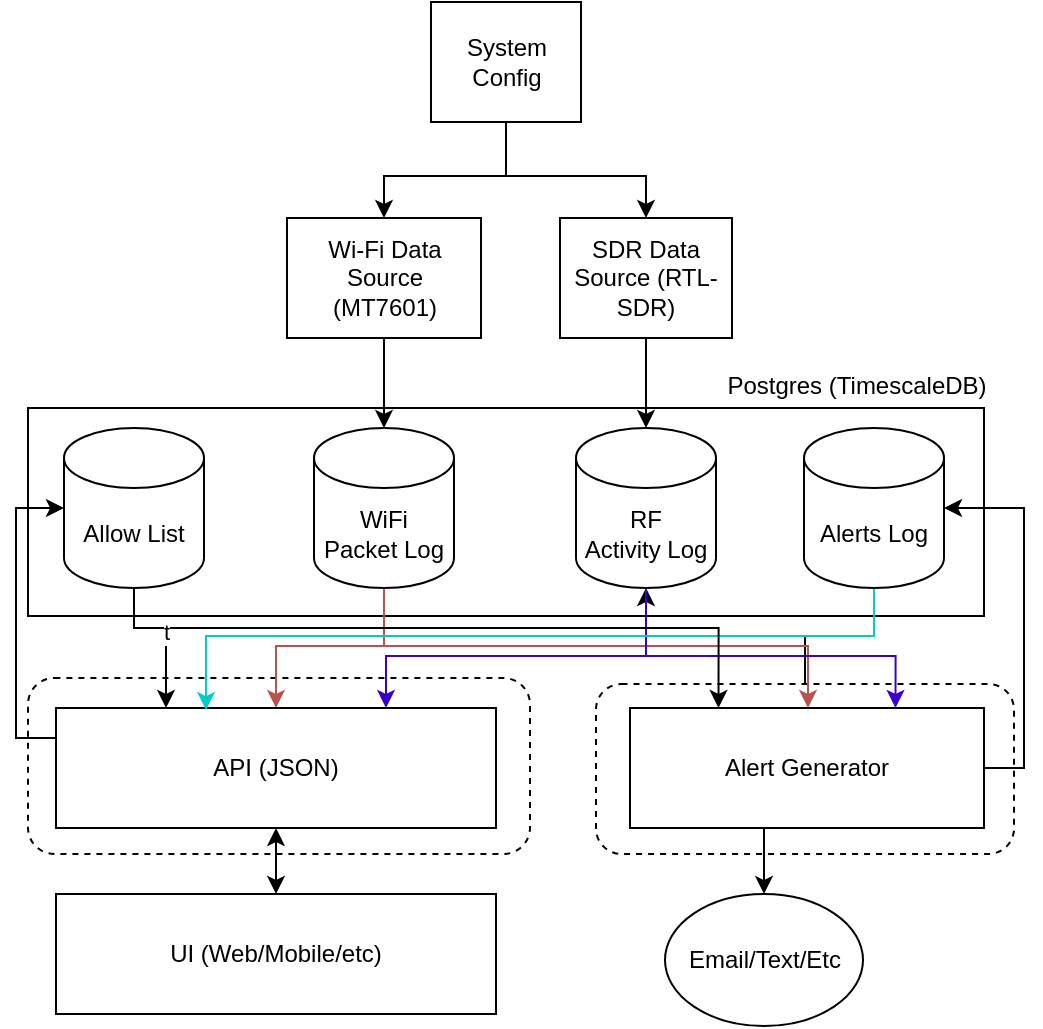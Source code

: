 <mxfile version="15.8.7" type="device"><diagram id="eqDL33xi8doZm6YM4PdJ" name="Page-1"><mxGraphModel dx="788" dy="560" grid="0" gridSize="10" guides="1" tooltips="1" connect="1" arrows="1" fold="1" page="1" pageScale="1" pageWidth="850" pageHeight="1100" math="0" shadow="0"><root><mxCell id="0"/><mxCell id="1" parent="0"/><mxCell id="TE73iQf6DmQ8VXEI7FIY-11" value="" style="rounded=0;whiteSpace=wrap;html=1;" parent="1" vertex="1"><mxGeometry x="282" y="320" width="478" height="104" as="geometry"/></mxCell><mxCell id="TE73iQf6DmQ8VXEI7FIY-71" value="" style="rounded=1;whiteSpace=wrap;html=1;fillColor=none;dashed=1;" parent="1" vertex="1"><mxGeometry x="282" y="455" width="251" height="88" as="geometry"/></mxCell><mxCell id="907xHws2Yy_oi7zNxwVA-9" value="" style="edgeStyle=orthogonalEdgeStyle;rounded=0;orthogonalLoop=1;jettySize=auto;html=1;" edge="1" parent="1" source="TE73iQf6DmQ8VXEI7FIY-72" target="TE73iQf6DmQ8VXEI7FIY-53"><mxGeometry relative="1" as="geometry"/></mxCell><mxCell id="TE73iQf6DmQ8VXEI7FIY-72" value="" style="rounded=1;whiteSpace=wrap;html=1;fillColor=none;dashed=1;" parent="1" vertex="1"><mxGeometry x="566" y="458" width="209" height="85" as="geometry"/></mxCell><mxCell id="TE73iQf6DmQ8VXEI7FIY-20" value="" style="edgeStyle=orthogonalEdgeStyle;rounded=0;orthogonalLoop=1;jettySize=auto;html=1;entryX=0.5;entryY=0;entryDx=0;entryDy=0;entryPerimeter=0;" parent="1" source="TE73iQf6DmQ8VXEI7FIY-2" target="TE73iQf6DmQ8VXEI7FIY-10" edge="1"><mxGeometry relative="1" as="geometry"><mxPoint x="390" y="200" as="targetPoint"/></mxGeometry></mxCell><mxCell id="TE73iQf6DmQ8VXEI7FIY-2" value="Wi-Fi Data Source&lt;br&gt;(MT7601)" style="rounded=0;whiteSpace=wrap;html=1;" parent="1" vertex="1"><mxGeometry x="411.5" y="225" width="97" height="60" as="geometry"/></mxCell><mxCell id="TE73iQf6DmQ8VXEI7FIY-26" style="edgeStyle=orthogonalEdgeStyle;rounded=0;orthogonalLoop=1;jettySize=auto;html=1;exitX=0.5;exitY=1;exitDx=0;exitDy=0;entryX=0.5;entryY=0;entryDx=0;entryDy=0;entryPerimeter=0;" parent="1" source="TE73iQf6DmQ8VXEI7FIY-3" target="TE73iQf6DmQ8VXEI7FIY-53" edge="1"><mxGeometry relative="1" as="geometry"><mxPoint x="610" y="200" as="targetPoint"/></mxGeometry></mxCell><mxCell id="TE73iQf6DmQ8VXEI7FIY-3" value="SDR Data Source (RTL-SDR)" style="rounded=0;whiteSpace=wrap;html=1;" parent="1" vertex="1"><mxGeometry x="548" y="225" width="86" height="60" as="geometry"/></mxCell><mxCell id="TE73iQf6DmQ8VXEI7FIY-40" style="edgeStyle=orthogonalEdgeStyle;rounded=0;orthogonalLoop=1;jettySize=auto;html=1;exitX=1;exitY=0.5;exitDx=0;exitDy=0;entryX=1;entryY=0.5;entryDx=0;entryDy=0;entryPerimeter=0;" parent="1" source="TE73iQf6DmQ8VXEI7FIY-19" target="TE73iQf6DmQ8VXEI7FIY-23" edge="1"><mxGeometry relative="1" as="geometry"/></mxCell><mxCell id="TE73iQf6DmQ8VXEI7FIY-56" style="edgeStyle=orthogonalEdgeStyle;rounded=0;orthogonalLoop=1;jettySize=auto;html=1;exitX=0.5;exitY=1;exitDx=0;exitDy=0;entryX=0.5;entryY=0;entryDx=0;entryDy=0;" parent="1" source="TE73iQf6DmQ8VXEI7FIY-19" target="TE73iQf6DmQ8VXEI7FIY-55" edge="1"><mxGeometry relative="1" as="geometry"/></mxCell><mxCell id="TE73iQf6DmQ8VXEI7FIY-19" value="Alert Generator" style="rounded=0;whiteSpace=wrap;html=1;" parent="1" vertex="1"><mxGeometry x="583" y="470" width="177" height="60" as="geometry"/></mxCell><mxCell id="TE73iQf6DmQ8VXEI7FIY-31" style="edgeStyle=orthogonalEdgeStyle;rounded=0;orthogonalLoop=1;jettySize=auto;html=1;exitX=0.5;exitY=1;exitDx=0;exitDy=0;entryX=0.5;entryY=0;entryDx=0;entryDy=0;startArrow=classic;startFill=1;" parent="1" source="TE73iQf6DmQ8VXEI7FIY-27" target="TE73iQf6DmQ8VXEI7FIY-28" edge="1"><mxGeometry relative="1" as="geometry"/></mxCell><mxCell id="TE73iQf6DmQ8VXEI7FIY-59" style="edgeStyle=orthogonalEdgeStyle;rounded=0;orthogonalLoop=1;jettySize=auto;html=1;exitX=0;exitY=0.25;exitDx=0;exitDy=0;entryX=0;entryY=0.5;entryDx=0;entryDy=0;entryPerimeter=0;" parent="1" source="TE73iQf6DmQ8VXEI7FIY-27" target="TE73iQf6DmQ8VXEI7FIY-12" edge="1"><mxGeometry relative="1" as="geometry"/></mxCell><mxCell id="TE73iQf6DmQ8VXEI7FIY-27" value="API (JSON)" style="rounded=0;whiteSpace=wrap;html=1;" parent="1" vertex="1"><mxGeometry x="296" y="470" width="220" height="60" as="geometry"/></mxCell><mxCell id="TE73iQf6DmQ8VXEI7FIY-28" value="UI (Web/Mobile/etc)" style="rounded=0;whiteSpace=wrap;html=1;" parent="1" vertex="1"><mxGeometry x="296" y="563" width="220" height="60" as="geometry"/></mxCell><mxCell id="907xHws2Yy_oi7zNxwVA-7" style="edgeStyle=orthogonalEdgeStyle;rounded=0;orthogonalLoop=1;jettySize=auto;html=1;entryX=0.5;entryY=0;entryDx=0;entryDy=0;" edge="1" parent="1" source="TE73iQf6DmQ8VXEI7FIY-37" target="TE73iQf6DmQ8VXEI7FIY-2"><mxGeometry relative="1" as="geometry"><Array as="points"><mxPoint x="521" y="204"/><mxPoint x="460" y="204"/></Array></mxGeometry></mxCell><mxCell id="907xHws2Yy_oi7zNxwVA-8" style="edgeStyle=orthogonalEdgeStyle;rounded=0;orthogonalLoop=1;jettySize=auto;html=1;" edge="1" parent="1" source="TE73iQf6DmQ8VXEI7FIY-37" target="TE73iQf6DmQ8VXEI7FIY-3"><mxGeometry relative="1" as="geometry"><Array as="points"><mxPoint x="521" y="204"/><mxPoint x="591" y="204"/></Array></mxGeometry></mxCell><mxCell id="TE73iQf6DmQ8VXEI7FIY-37" value="System Config" style="rounded=0;whiteSpace=wrap;html=1;" parent="1" vertex="1"><mxGeometry x="483.5" y="117" width="75" height="60" as="geometry"/></mxCell><mxCell id="TE73iQf6DmQ8VXEI7FIY-39" style="edgeStyle=orthogonalEdgeStyle;rounded=0;orthogonalLoop=1;jettySize=auto;html=1;entryX=0.5;entryY=0;entryDx=0;entryDy=0;fillColor=#f8cecc;strokeColor=#b85450;exitX=0.5;exitY=1;exitDx=0;exitDy=0;exitPerimeter=0;" parent="1" target="TE73iQf6DmQ8VXEI7FIY-19" edge="1" source="TE73iQf6DmQ8VXEI7FIY-10"><mxGeometry relative="1" as="geometry"><mxPoint x="408" y="410" as="sourcePoint"/><Array as="points"><mxPoint x="460" y="439"/><mxPoint x="672" y="439"/><mxPoint x="672" y="470"/></Array></mxGeometry></mxCell><mxCell id="TE73iQf6DmQ8VXEI7FIY-54" style="edgeStyle=orthogonalEdgeStyle;rounded=0;orthogonalLoop=1;jettySize=auto;html=1;exitX=0.5;exitY=1;exitDx=0;exitDy=0;exitPerimeter=0;fillColor=#6a00ff;strokeColor=#3700CC;entryX=0.75;entryY=0;entryDx=0;entryDy=0;" parent="1" source="TE73iQf6DmQ8VXEI7FIY-53" target="TE73iQf6DmQ8VXEI7FIY-19" edge="1"><mxGeometry relative="1" as="geometry"><mxPoint x="661" y="450" as="targetPoint"/><Array as="points"><mxPoint x="564" y="444"/><mxPoint x="705" y="444"/></Array></mxGeometry></mxCell><mxCell id="TE73iQf6DmQ8VXEI7FIY-55" value="Email/Text/Etc" style="ellipse;whiteSpace=wrap;html=1;" parent="1" vertex="1"><mxGeometry x="600.5" y="563" width="99" height="66" as="geometry"/></mxCell><mxCell id="TE73iQf6DmQ8VXEI7FIY-61" style="edgeStyle=orthogonalEdgeStyle;rounded=0;orthogonalLoop=1;jettySize=auto;html=1;exitX=0.5;exitY=1;exitDx=0;exitDy=0;exitPerimeter=0;entryX=0.5;entryY=0;entryDx=0;entryDy=0;strokeColor=#b85450;fillColor=#f8cecc;" parent="1" source="TE73iQf6DmQ8VXEI7FIY-10" target="TE73iQf6DmQ8VXEI7FIY-27" edge="1"><mxGeometry relative="1" as="geometry"><Array as="points"><mxPoint x="460" y="439"/><mxPoint x="406" y="439"/></Array></mxGeometry></mxCell><mxCell id="TE73iQf6DmQ8VXEI7FIY-62" style="edgeStyle=orthogonalEdgeStyle;rounded=0;orthogonalLoop=1;jettySize=auto;html=1;exitX=0.5;exitY=1;exitDx=0;exitDy=0;exitPerimeter=0;entryX=0.75;entryY=0;entryDx=0;entryDy=0;fillColor=#6a00ff;strokeColor=#3700CC;" parent="1" source="TE73iQf6DmQ8VXEI7FIY-53" target="TE73iQf6DmQ8VXEI7FIY-27" edge="1"><mxGeometry relative="1" as="geometry"><Array as="points"><mxPoint x="564" y="444"/><mxPoint x="395" y="444"/></Array></mxGeometry></mxCell><mxCell id="TE73iQf6DmQ8VXEI7FIY-63" value="Postgres (TimescaleDB)" style="text;html=1;align=center;verticalAlign=middle;resizable=0;points=[];autosize=1;strokeColor=none;fillColor=none;" parent="1" vertex="1"><mxGeometry x="626" y="300" width="140" height="18" as="geometry"/></mxCell><mxCell id="TE73iQf6DmQ8VXEI7FIY-68" style="edgeStyle=orthogonalEdgeStyle;rounded=0;orthogonalLoop=1;jettySize=auto;html=1;exitX=0.5;exitY=1;exitDx=0;exitDy=0;exitPerimeter=0;entryX=0.341;entryY=0.017;entryDx=0;entryDy=0;entryPerimeter=0;startArrow=none;startFill=0;strokeColor=#00CCCC;" parent="1" source="TE73iQf6DmQ8VXEI7FIY-23" target="TE73iQf6DmQ8VXEI7FIY-27" edge="1"><mxGeometry relative="1" as="geometry"><Array as="points"><mxPoint x="705" y="434"/><mxPoint x="371" y="434"/></Array></mxGeometry></mxCell><mxCell id="907xHws2Yy_oi7zNxwVA-10" style="edgeStyle=orthogonalEdgeStyle;rounded=0;orthogonalLoop=1;jettySize=auto;html=1;exitX=0.5;exitY=1;exitDx=0;exitDy=0;exitPerimeter=0;entryX=0.25;entryY=0;entryDx=0;entryDy=0;" edge="1" parent="1" source="TE73iQf6DmQ8VXEI7FIY-12" target="TE73iQf6DmQ8VXEI7FIY-19"><mxGeometry relative="1" as="geometry"><Array as="points"><mxPoint x="335" y="430"/><mxPoint x="627" y="430"/></Array></mxGeometry></mxCell><mxCell id="907xHws2Yy_oi7zNxwVA-11" value="t" style="edgeStyle=orthogonalEdgeStyle;rounded=0;orthogonalLoop=1;jettySize=auto;html=1;entryX=0.25;entryY=0;entryDx=0;entryDy=0;" edge="1" parent="1" source="TE73iQf6DmQ8VXEI7FIY-12" target="TE73iQf6DmQ8VXEI7FIY-27"><mxGeometry relative="1" as="geometry"><Array as="points"><mxPoint x="335" y="430"/><mxPoint x="351" y="430"/></Array></mxGeometry></mxCell><mxCell id="TE73iQf6DmQ8VXEI7FIY-12" value="Allow List" style="shape=cylinder3;whiteSpace=wrap;html=1;boundedLbl=1;backgroundOutline=1;size=15;" parent="1" vertex="1"><mxGeometry x="300" y="330" width="70" height="80" as="geometry"/></mxCell><mxCell id="TE73iQf6DmQ8VXEI7FIY-10" value="WiFi &lt;br&gt;Packet Log" style="shape=cylinder3;whiteSpace=wrap;html=1;boundedLbl=1;backgroundOutline=1;size=15;" parent="1" vertex="1"><mxGeometry x="425" y="330" width="70" height="80" as="geometry"/></mxCell><mxCell id="TE73iQf6DmQ8VXEI7FIY-23" value="Alerts Log" style="shape=cylinder3;whiteSpace=wrap;html=1;boundedLbl=1;backgroundOutline=1;size=15;" parent="1" vertex="1"><mxGeometry x="670" y="330" width="70" height="80" as="geometry"/></mxCell><mxCell id="TE73iQf6DmQ8VXEI7FIY-53" value="RF &lt;br&gt;Activity Log" style="shape=cylinder3;whiteSpace=wrap;html=1;boundedLbl=1;backgroundOutline=1;size=15;" parent="1" vertex="1"><mxGeometry x="556" y="330" width="70" height="80" as="geometry"/></mxCell></root></mxGraphModel></diagram></mxfile>